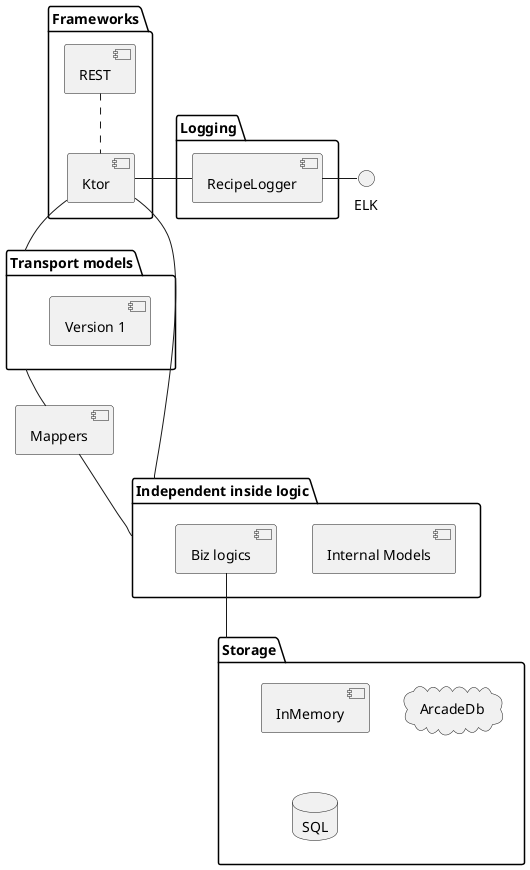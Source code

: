 @startuml
'https://plantuml.com/component-diagram

[Transport models] -- [Mappers]
[Mappers] -- [Independent inside logic]


package "Frameworks" {
    [REST] .. [Ktor]
}

[Ktor] -- [Transport models]
[Ktor] -- [Independent inside logic]

package "Transport models" {
    [Version 1]
}

package "Independent inside logic" {
    [Internal Models]
    [Biz logics]
}

[Biz logics] -- [Storage]

package "Storage" {
    [InMemory]
    Cloud "ArcadeDb"
    Database "SQL"
}

package "Logging" {
    [RecipeLogger]
}

[Ktor] - [RecipeLogger]
[RecipeLogger] - ELK

@enduml